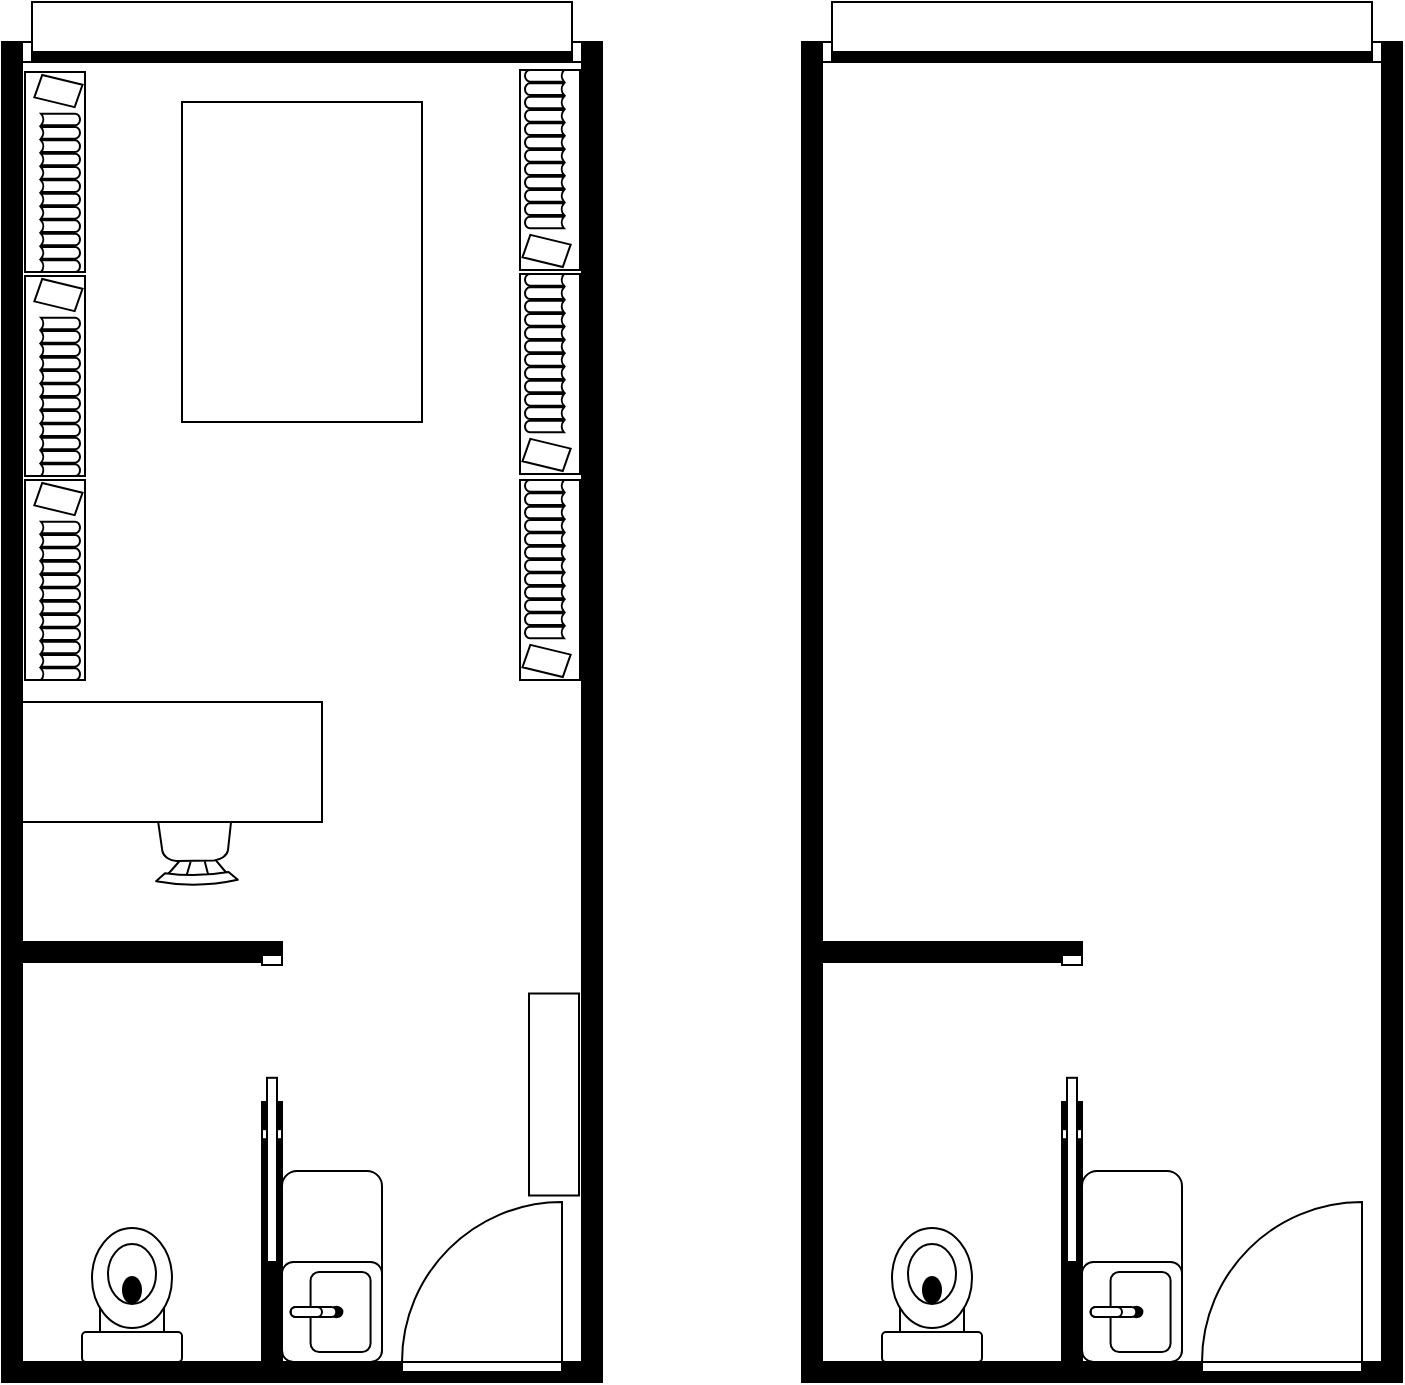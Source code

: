 <mxfile version="28.1.1">
  <diagram name="Page-1" id="8hpgcJF2fDUHE39D7sG3">
    <mxGraphModel dx="1084" dy="618" grid="1" gridSize="10" guides="1" tooltips="1" connect="1" arrows="1" fold="1" page="1" pageScale="1" pageWidth="827" pageHeight="1169" math="0" shadow="0">
      <root>
        <mxCell id="0" />
        <mxCell id="1" parent="0" />
        <mxCell id="MzufY-UjyBVflP_9ynbF-50" value="" style="verticalLabelPosition=bottom;html=1;verticalAlign=top;align=center;shape=mxgraph.floorplan.chair;rotation=-181;" parent="1" vertex="1">
          <mxGeometry x="146.5" y="500" width="41" height="52" as="geometry" />
        </mxCell>
        <mxCell id="MzufY-UjyBVflP_9ynbF-2" value="" style="verticalLabelPosition=bottom;html=1;verticalAlign=top;align=center;shape=mxgraph.floorplan.wall;fillColor=strokeColor;rotation=-180;" parent="1" vertex="1">
          <mxGeometry x="70" y="130" width="300" height="10" as="geometry" />
        </mxCell>
        <mxCell id="MzufY-UjyBVflP_9ynbF-5" value="" style="verticalLabelPosition=bottom;html=1;verticalAlign=top;align=center;shape=mxgraph.floorplan.wall;fillColor=strokeColor;direction=south;" parent="1" vertex="1">
          <mxGeometry x="70" y="140" width="10" height="650" as="geometry" />
        </mxCell>
        <mxCell id="MzufY-UjyBVflP_9ynbF-6" value="" style="verticalLabelPosition=bottom;html=1;verticalAlign=top;align=center;shape=mxgraph.floorplan.wall;fillColor=strokeColor;direction=south;" parent="1" vertex="1">
          <mxGeometry x="360" y="140" width="10" height="650" as="geometry" />
        </mxCell>
        <mxCell id="MzufY-UjyBVflP_9ynbF-7" value="" style="verticalLabelPosition=bottom;html=1;verticalAlign=top;align=center;shape=mxgraph.floorplan.wall;fillColor=strokeColor;" parent="1" vertex="1">
          <mxGeometry x="80" y="580" width="130" height="10" as="geometry" />
        </mxCell>
        <mxCell id="MzufY-UjyBVflP_9ynbF-8" value="" style="verticalLabelPosition=bottom;html=1;verticalAlign=top;align=center;shape=mxgraph.floorplan.wall;fillColor=strokeColor;direction=south;" parent="1" vertex="1">
          <mxGeometry x="200" y="660" width="10" height="130" as="geometry" />
        </mxCell>
        <mxCell id="MzufY-UjyBVflP_9ynbF-9" value="" style="verticalLabelPosition=bottom;html=1;verticalAlign=top;align=center;shape=mxgraph.floorplan.wall;fillColor=strokeColor;" parent="1" vertex="1">
          <mxGeometry x="70" y="790" width="300" height="10" as="geometry" />
        </mxCell>
        <mxCell id="MzufY-UjyBVflP_9ynbF-11" value="" style="rounded=1;whiteSpace=wrap;html=1;rotation=-90;" parent="1" vertex="1">
          <mxGeometry x="187.5" y="717" width="95" height="50" as="geometry" />
        </mxCell>
        <mxCell id="MzufY-UjyBVflP_9ynbF-10" value="" style="verticalLabelPosition=bottom;html=1;verticalAlign=top;align=center;shape=mxgraph.floorplan.sink_22;rotation=-90;" parent="1" vertex="1">
          <mxGeometry x="210" y="740" width="50" height="50" as="geometry" />
        </mxCell>
        <mxCell id="MzufY-UjyBVflP_9ynbF-12" value="" style="verticalLabelPosition=bottom;html=1;verticalAlign=top;align=center;shape=mxgraph.floorplan.doorLeft;aspect=fixed;flipH=1;flipV=1;" parent="1" vertex="1">
          <mxGeometry x="270" y="710" width="80" height="85" as="geometry" />
        </mxCell>
        <mxCell id="MzufY-UjyBVflP_9ynbF-13" value="" style="verticalLabelPosition=bottom;html=1;verticalAlign=top;align=center;shape=mxgraph.floorplan.doorPocket;dx=0.4;rotation=-90;" parent="1" vertex="1">
          <mxGeometry x="128.25" y="658.25" width="153.5" height="10" as="geometry" />
        </mxCell>
        <mxCell id="MzufY-UjyBVflP_9ynbF-14" value="" style="verticalLabelPosition=bottom;html=1;verticalAlign=top;align=center;shape=mxgraph.floorplan.toilet;rotation=-180;" parent="1" vertex="1">
          <mxGeometry x="110" y="723" width="50" height="67" as="geometry" />
        </mxCell>
        <mxCell id="MzufY-UjyBVflP_9ynbF-16" value="" style="verticalLabelPosition=bottom;html=1;verticalAlign=top;align=center;shape=mxgraph.floorplan.doorOverhead;" parent="1" vertex="1">
          <mxGeometry x="80" y="110" width="280" height="30" as="geometry" />
        </mxCell>
        <mxCell id="MzufY-UjyBVflP_9ynbF-29" value="" style="verticalLabelPosition=bottom;html=1;verticalAlign=top;align=center;shape=mxgraph.floorplan.wall;fillColor=strokeColor;rotation=-180;" parent="1" vertex="1">
          <mxGeometry x="470" y="130" width="300" height="10" as="geometry" />
        </mxCell>
        <mxCell id="MzufY-UjyBVflP_9ynbF-30" value="" style="verticalLabelPosition=bottom;html=1;verticalAlign=top;align=center;shape=mxgraph.floorplan.wall;fillColor=strokeColor;direction=south;" parent="1" vertex="1">
          <mxGeometry x="470" y="140" width="10" height="650" as="geometry" />
        </mxCell>
        <mxCell id="MzufY-UjyBVflP_9ynbF-31" value="" style="verticalLabelPosition=bottom;html=1;verticalAlign=top;align=center;shape=mxgraph.floorplan.wall;fillColor=strokeColor;direction=south;" parent="1" vertex="1">
          <mxGeometry x="760" y="140" width="10" height="650" as="geometry" />
        </mxCell>
        <mxCell id="MzufY-UjyBVflP_9ynbF-32" value="" style="verticalLabelPosition=bottom;html=1;verticalAlign=top;align=center;shape=mxgraph.floorplan.wall;fillColor=strokeColor;" parent="1" vertex="1">
          <mxGeometry x="480" y="580" width="130" height="10" as="geometry" />
        </mxCell>
        <mxCell id="MzufY-UjyBVflP_9ynbF-33" value="" style="verticalLabelPosition=bottom;html=1;verticalAlign=top;align=center;shape=mxgraph.floorplan.wall;fillColor=strokeColor;direction=south;" parent="1" vertex="1">
          <mxGeometry x="600" y="660" width="10" height="130" as="geometry" />
        </mxCell>
        <mxCell id="MzufY-UjyBVflP_9ynbF-34" value="" style="verticalLabelPosition=bottom;html=1;verticalAlign=top;align=center;shape=mxgraph.floorplan.wall;fillColor=strokeColor;" parent="1" vertex="1">
          <mxGeometry x="470" y="790" width="300" height="10" as="geometry" />
        </mxCell>
        <mxCell id="MzufY-UjyBVflP_9ynbF-35" value="" style="rounded=1;whiteSpace=wrap;html=1;rotation=-90;" parent="1" vertex="1">
          <mxGeometry x="587.5" y="717" width="95" height="50" as="geometry" />
        </mxCell>
        <mxCell id="MzufY-UjyBVflP_9ynbF-36" value="" style="verticalLabelPosition=bottom;html=1;verticalAlign=top;align=center;shape=mxgraph.floorplan.sink_22;rotation=-90;" parent="1" vertex="1">
          <mxGeometry x="610" y="740" width="50" height="50" as="geometry" />
        </mxCell>
        <mxCell id="MzufY-UjyBVflP_9ynbF-37" value="" style="verticalLabelPosition=bottom;html=1;verticalAlign=top;align=center;shape=mxgraph.floorplan.doorLeft;aspect=fixed;flipH=1;flipV=1;" parent="1" vertex="1">
          <mxGeometry x="670" y="710" width="80" height="85" as="geometry" />
        </mxCell>
        <mxCell id="MzufY-UjyBVflP_9ynbF-38" value="" style="verticalLabelPosition=bottom;html=1;verticalAlign=top;align=center;shape=mxgraph.floorplan.doorPocket;dx=0.4;rotation=-90;" parent="1" vertex="1">
          <mxGeometry x="528.25" y="658.25" width="153.5" height="10" as="geometry" />
        </mxCell>
        <mxCell id="MzufY-UjyBVflP_9ynbF-39" value="" style="verticalLabelPosition=bottom;html=1;verticalAlign=top;align=center;shape=mxgraph.floorplan.toilet;rotation=-180;" parent="1" vertex="1">
          <mxGeometry x="510" y="723" width="50" height="67" as="geometry" />
        </mxCell>
        <mxCell id="MzufY-UjyBVflP_9ynbF-40" value="" style="verticalLabelPosition=bottom;html=1;verticalAlign=top;align=center;shape=mxgraph.floorplan.doorOverhead;" parent="1" vertex="1">
          <mxGeometry x="480" y="110" width="280" height="30" as="geometry" />
        </mxCell>
        <mxCell id="MzufY-UjyBVflP_9ynbF-51" value="" style="verticalLabelPosition=bottom;html=1;verticalAlign=top;align=center;shape=mxgraph.floorplan.bookcase;rotation=-90;" parent="1" vertex="1">
          <mxGeometry x="46.5" y="180" width="100" height="30" as="geometry" />
        </mxCell>
        <mxCell id="MzufY-UjyBVflP_9ynbF-52" value="" style="verticalLabelPosition=bottom;html=1;verticalAlign=top;align=center;shape=mxgraph.floorplan.bookcase;rotation=-90;" parent="1" vertex="1">
          <mxGeometry x="46.5" y="282" width="100" height="30" as="geometry" />
        </mxCell>
        <mxCell id="MzufY-UjyBVflP_9ynbF-59" value="" style="shape=rect;shadow=0;html=1;rotation=-180;" parent="1" vertex="1">
          <mxGeometry x="160" y="160" width="120" height="160" as="geometry" />
        </mxCell>
        <mxCell id="MzufY-UjyBVflP_9ynbF-60" value="" style="verticalLabelPosition=bottom;html=1;verticalAlign=top;align=center;shape=mxgraph.floorplan.bookcase;rotation=-90;" parent="1" vertex="1">
          <mxGeometry x="46.5" y="384" width="100" height="30" as="geometry" />
        </mxCell>
        <mxCell id="J_YC12_d5SDnkjF6tkrv-1" value="" style="rounded=0;whiteSpace=wrap;html=1;" vertex="1" parent="1">
          <mxGeometry x="80" y="460" width="150" height="60" as="geometry" />
        </mxCell>
        <mxCell id="J_YC12_d5SDnkjF6tkrv-2" value="" style="verticalLabelPosition=bottom;html=1;verticalAlign=top;align=center;shape=mxgraph.floorplan.bookcase;rotation=90;" vertex="1" parent="1">
          <mxGeometry x="294" y="179" width="100" height="30" as="geometry" />
        </mxCell>
        <mxCell id="J_YC12_d5SDnkjF6tkrv-3" value="" style="verticalLabelPosition=bottom;html=1;verticalAlign=top;align=center;shape=mxgraph.floorplan.bookcase;rotation=90;" vertex="1" parent="1">
          <mxGeometry x="294.0" y="281.004" width="100" height="30" as="geometry" />
        </mxCell>
        <mxCell id="J_YC12_d5SDnkjF6tkrv-5" value="" style="verticalLabelPosition=bottom;html=1;verticalAlign=top;align=center;shape=mxgraph.floorplan.bookcase;rotation=90;" vertex="1" parent="1">
          <mxGeometry x="294" y="384" width="100" height="30" as="geometry" />
        </mxCell>
        <mxCell id="J_YC12_d5SDnkjF6tkrv-6" value="" style="rounded=0;whiteSpace=wrap;html=1;rotation=90;" vertex="1" parent="1">
          <mxGeometry x="295.5" y="643.75" width="101" height="25" as="geometry" />
        </mxCell>
      </root>
    </mxGraphModel>
  </diagram>
</mxfile>
